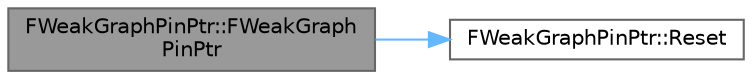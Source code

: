 digraph "FWeakGraphPinPtr::FWeakGraphPinPtr"
{
 // INTERACTIVE_SVG=YES
 // LATEX_PDF_SIZE
  bgcolor="transparent";
  edge [fontname=Helvetica,fontsize=10,labelfontname=Helvetica,labelfontsize=10];
  node [fontname=Helvetica,fontsize=10,shape=box,height=0.2,width=0.4];
  rankdir="LR";
  Node1 [id="Node000001",label="FWeakGraphPinPtr::FWeakGraph\lPinPtr",height=0.2,width=0.4,color="gray40", fillcolor="grey60", style="filled", fontcolor="black",tooltip="Default constructor."];
  Node1 -> Node2 [id="edge1_Node000001_Node000002",color="steelblue1",style="solid",tooltip=" "];
  Node2 [id="Node000002",label="FWeakGraphPinPtr::Reset",height=0.2,width=0.4,color="grey40", fillcolor="white", style="filled",URL="$df/dd8/structFWeakGraphPinPtr.html#aaf4023c3f876dd099c10b347986c167b",tooltip="Reset the weak pointer back to NULL state."];
}
